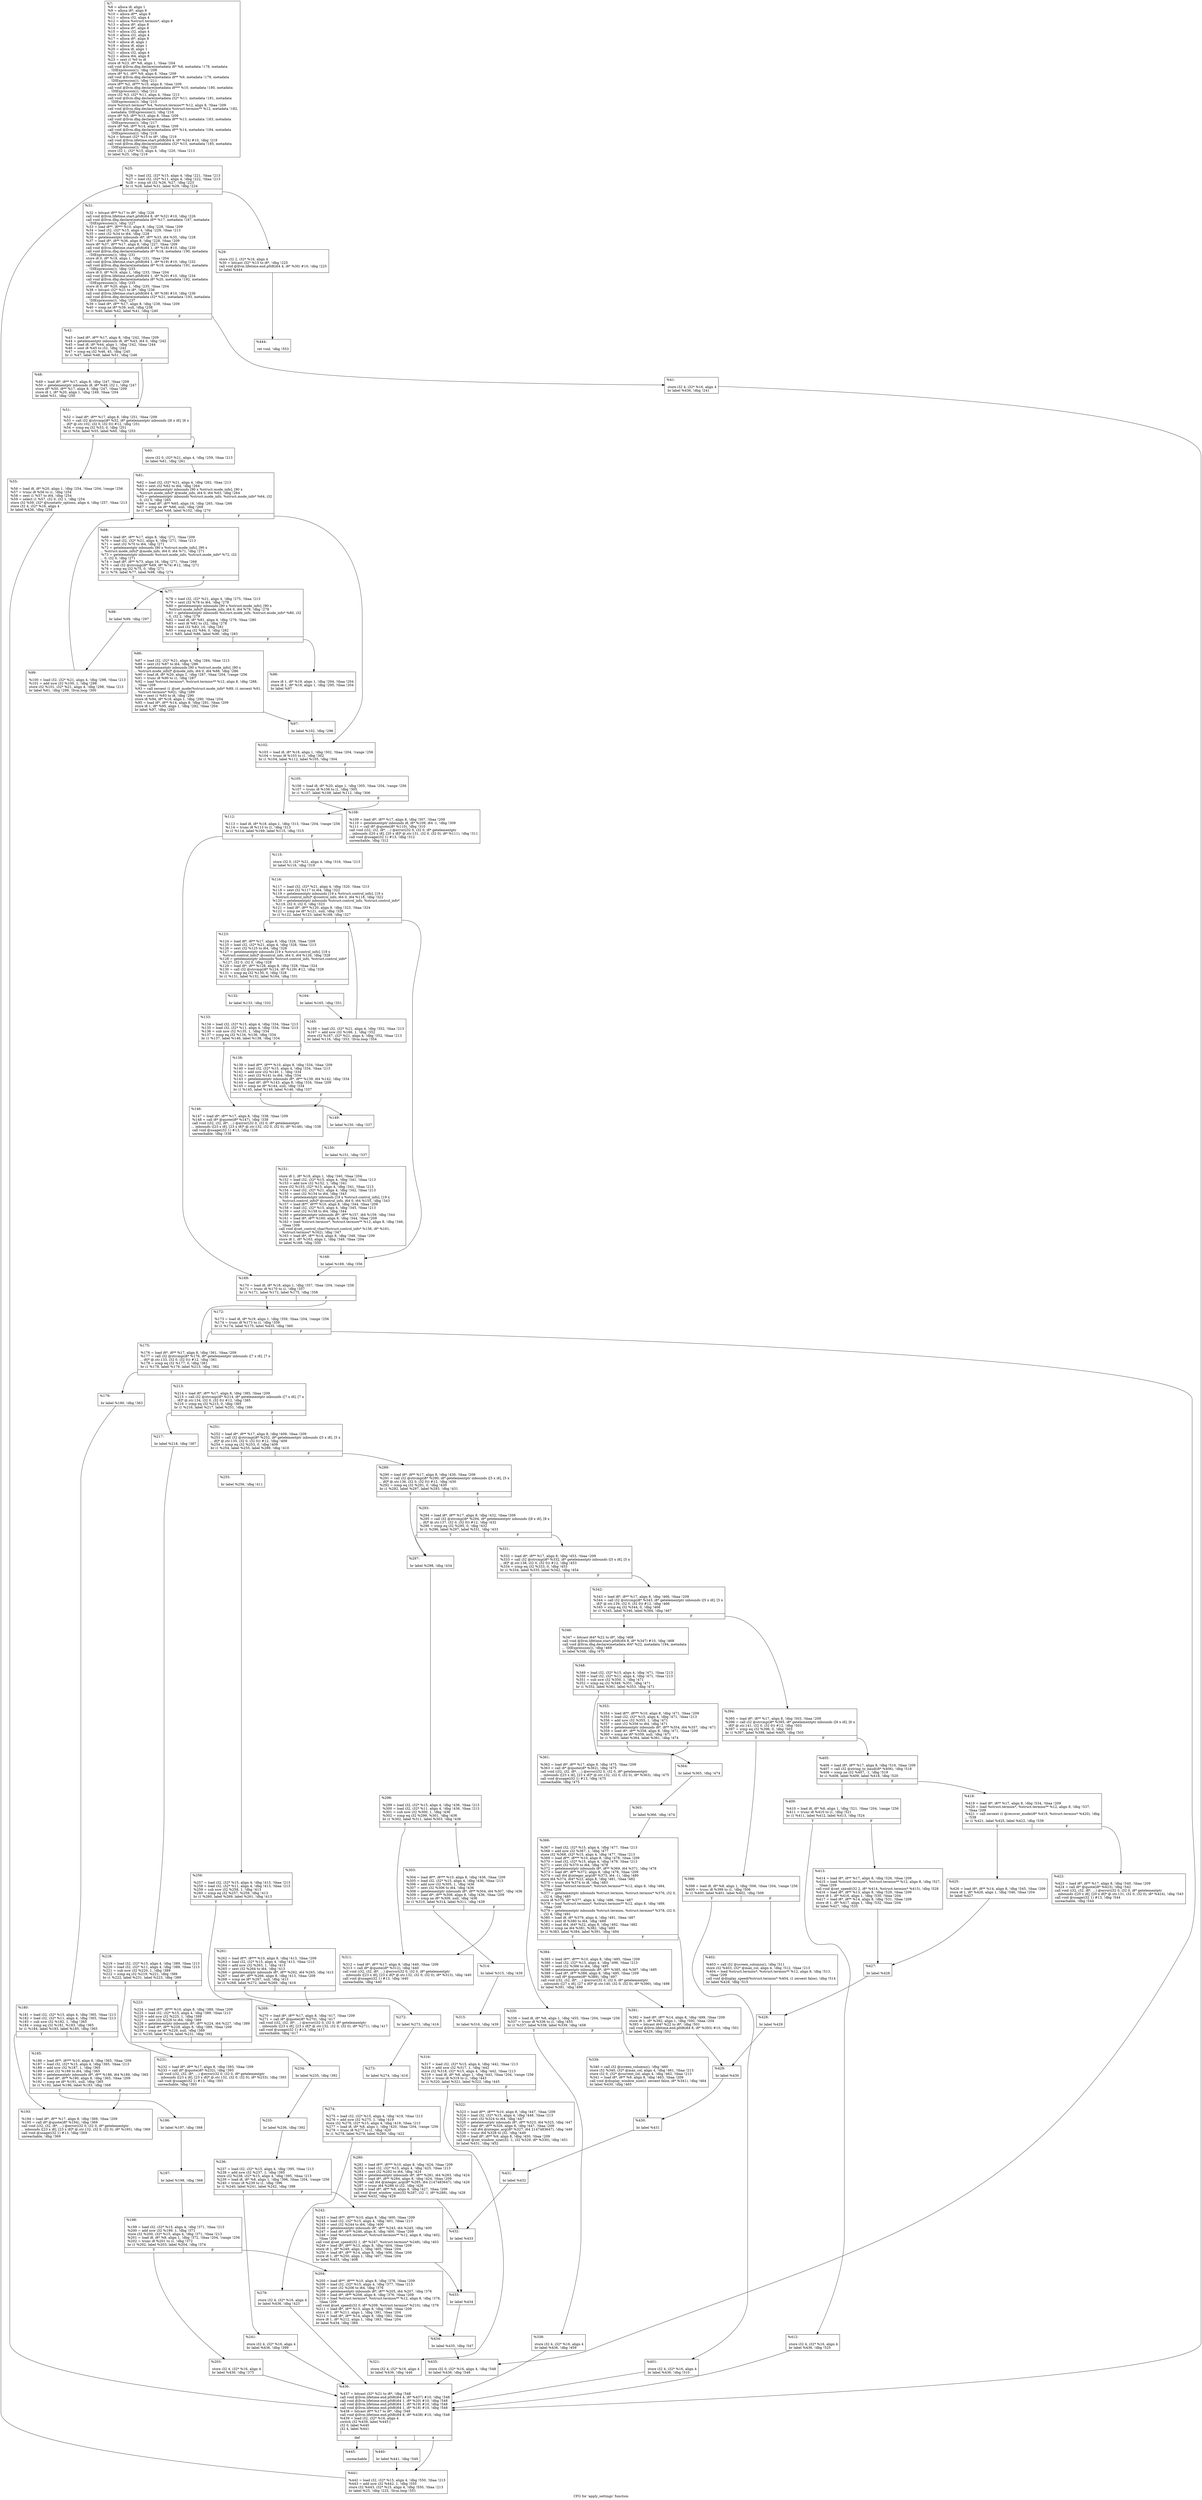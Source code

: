 digraph "CFG for 'apply_settings' function" {
	label="CFG for 'apply_settings' function";

	Node0x1bfd3b0 [shape=record,label="{%7:\l  %8 = alloca i8, align 1\l  %9 = alloca i8*, align 8\l  %10 = alloca i8**, align 8\l  %11 = alloca i32, align 4\l  %12 = alloca %struct.termios*, align 8\l  %13 = alloca i8*, align 8\l  %14 = alloca i8*, align 8\l  %15 = alloca i32, align 4\l  %16 = alloca i32, align 4\l  %17 = alloca i8*, align 8\l  %18 = alloca i8, align 1\l  %19 = alloca i8, align 1\l  %20 = alloca i8, align 1\l  %21 = alloca i32, align 4\l  %22 = alloca i64, align 8\l  %23 = zext i1 %0 to i8\l  store i8 %23, i8* %8, align 1, !tbaa !204\l  call void @llvm.dbg.declare(metadata i8* %8, metadata !178, metadata\l... !DIExpression()), !dbg !208\l  store i8* %1, i8** %9, align 8, !tbaa !209\l  call void @llvm.dbg.declare(metadata i8** %9, metadata !179, metadata\l... !DIExpression()), !dbg !211\l  store i8** %2, i8*** %10, align 8, !tbaa !209\l  call void @llvm.dbg.declare(metadata i8*** %10, metadata !180, metadata\l... !DIExpression()), !dbg !212\l  store i32 %3, i32* %11, align 4, !tbaa !213\l  call void @llvm.dbg.declare(metadata i32* %11, metadata !181, metadata\l... !DIExpression()), !dbg !215\l  store %struct.termios* %4, %struct.termios** %12, align 8, !tbaa !209\l  call void @llvm.dbg.declare(metadata %struct.termios** %12, metadata !182,\l... metadata !DIExpression()), !dbg !216\l  store i8* %5, i8** %13, align 8, !tbaa !209\l  call void @llvm.dbg.declare(metadata i8** %13, metadata !183, metadata\l... !DIExpression()), !dbg !217\l  store i8* %6, i8** %14, align 8, !tbaa !209\l  call void @llvm.dbg.declare(metadata i8** %14, metadata !184, metadata\l... !DIExpression()), !dbg !218\l  %24 = bitcast i32* %15 to i8*, !dbg !219\l  call void @llvm.lifetime.start.p0i8(i64 4, i8* %24) #10, !dbg !219\l  call void @llvm.dbg.declare(metadata i32* %15, metadata !185, metadata\l... !DIExpression()), !dbg !220\l  store i32 1, i32* %15, align 4, !dbg !220, !tbaa !213\l  br label %25, !dbg !219\l}"];
	Node0x1bfd3b0 -> Node0x1bec7e0;
	Node0x1bec7e0 [shape=record,label="{%25:\l\l  %26 = load i32, i32* %15, align 4, !dbg !221, !tbaa !213\l  %27 = load i32, i32* %11, align 4, !dbg !222, !tbaa !213\l  %28 = icmp slt i32 %26, %27, !dbg !223\l  br i1 %28, label %31, label %29, !dbg !224\l|{<s0>T|<s1>F}}"];
	Node0x1bec7e0:s0 -> Node0x1bec880;
	Node0x1bec7e0:s1 -> Node0x1bec830;
	Node0x1bec830 [shape=record,label="{%29:\l\l  store i32 2, i32* %16, align 4\l  %30 = bitcast i32* %15 to i8*, !dbg !225\l  call void @llvm.lifetime.end.p0i8(i64 4, i8* %30) #10, !dbg !225\l  br label %444\l}"];
	Node0x1bec830 -> Node0x1beeb80;
	Node0x1bec880 [shape=record,label="{%31:\l\l  %32 = bitcast i8** %17 to i8*, !dbg !226\l  call void @llvm.lifetime.start.p0i8(i64 8, i8* %32) #10, !dbg !226\l  call void @llvm.dbg.declare(metadata i8** %17, metadata !187, metadata\l... !DIExpression()), !dbg !227\l  %33 = load i8**, i8*** %10, align 8, !dbg !228, !tbaa !209\l  %34 = load i32, i32* %15, align 4, !dbg !229, !tbaa !213\l  %35 = sext i32 %34 to i64, !dbg !228\l  %36 = getelementptr inbounds i8*, i8** %33, i64 %35, !dbg !228\l  %37 = load i8*, i8** %36, align 8, !dbg !228, !tbaa !209\l  store i8* %37, i8** %17, align 8, !dbg !227, !tbaa !209\l  call void @llvm.lifetime.start.p0i8(i64 1, i8* %18) #10, !dbg !230\l  call void @llvm.dbg.declare(metadata i8* %18, metadata !190, metadata\l... !DIExpression()), !dbg !231\l  store i8 0, i8* %18, align 1, !dbg !231, !tbaa !204\l  call void @llvm.lifetime.start.p0i8(i64 1, i8* %19) #10, !dbg !232\l  call void @llvm.dbg.declare(metadata i8* %19, metadata !191, metadata\l... !DIExpression()), !dbg !233\l  store i8 0, i8* %19, align 1, !dbg !233, !tbaa !204\l  call void @llvm.lifetime.start.p0i8(i64 1, i8* %20) #10, !dbg !234\l  call void @llvm.dbg.declare(metadata i8* %20, metadata !192, metadata\l... !DIExpression()), !dbg !235\l  store i8 0, i8* %20, align 1, !dbg !235, !tbaa !204\l  %38 = bitcast i32* %21 to i8*, !dbg !236\l  call void @llvm.lifetime.start.p0i8(i64 4, i8* %38) #10, !dbg !236\l  call void @llvm.dbg.declare(metadata i32* %21, metadata !193, metadata\l... !DIExpression()), !dbg !237\l  %39 = load i8*, i8** %17, align 8, !dbg !238, !tbaa !209\l  %40 = icmp ne i8* %39, null, !dbg !238\l  br i1 %40, label %42, label %41, !dbg !240\l|{<s0>T|<s1>F}}"];
	Node0x1bec880:s0 -> Node0x1bec920;
	Node0x1bec880:s1 -> Node0x1bec8d0;
	Node0x1bec8d0 [shape=record,label="{%41:\l\l  store i32 4, i32* %16, align 4\l  br label %436, !dbg !241\l}"];
	Node0x1bec8d0 -> Node0x1beea90;
	Node0x1bec920 [shape=record,label="{%42:\l\l  %43 = load i8*, i8** %17, align 8, !dbg !242, !tbaa !209\l  %44 = getelementptr inbounds i8, i8* %43, i64 0, !dbg !242\l  %45 = load i8, i8* %44, align 1, !dbg !242, !tbaa !244\l  %46 = sext i8 %45 to i32, !dbg !242\l  %47 = icmp eq i32 %46, 45, !dbg !245\l  br i1 %47, label %48, label %51, !dbg !246\l|{<s0>T|<s1>F}}"];
	Node0x1bec920:s0 -> Node0x1bec970;
	Node0x1bec920:s1 -> Node0x1bec9c0;
	Node0x1bec970 [shape=record,label="{%48:\l\l  %49 = load i8*, i8** %17, align 8, !dbg !247, !tbaa !209\l  %50 = getelementptr inbounds i8, i8* %49, i32 1, !dbg !247\l  store i8* %50, i8** %17, align 8, !dbg !247, !tbaa !209\l  store i8 1, i8* %20, align 1, !dbg !249, !tbaa !204\l  br label %51, !dbg !250\l}"];
	Node0x1bec970 -> Node0x1bec9c0;
	Node0x1bec9c0 [shape=record,label="{%51:\l\l  %52 = load i8*, i8** %17, align 8, !dbg !251, !tbaa !209\l  %53 = call i32 @strcmp(i8* %52, i8* getelementptr inbounds ([6 x i8], [6 x\l... i8]* @.str.102, i32 0, i32 0)) #12, !dbg !251\l  %54 = icmp eq i32 %53, 0, !dbg !251\l  br i1 %54, label %55, label %60, !dbg !253\l|{<s0>T|<s1>F}}"];
	Node0x1bec9c0:s0 -> Node0x1beca10;
	Node0x1bec9c0:s1 -> Node0x1beca60;
	Node0x1beca10 [shape=record,label="{%55:\l\l  %56 = load i8, i8* %20, align 1, !dbg !254, !tbaa !204, !range !256\l  %57 = trunc i8 %56 to i1, !dbg !254\l  %58 = zext i1 %57 to i64, !dbg !254\l  %59 = select i1 %57, i32 0, i32 1, !dbg !254\l  store i32 %59, i32* @tcsetattr_options, align 4, !dbg !257, !tbaa !213\l  store i32 4, i32* %16, align 4\l  br label %436, !dbg !258\l}"];
	Node0x1beca10 -> Node0x1beea90;
	Node0x1beca60 [shape=record,label="{%60:\l\l  store i32 0, i32* %21, align 4, !dbg !259, !tbaa !213\l  br label %61, !dbg !261\l}"];
	Node0x1beca60 -> Node0x1becab0;
	Node0x1becab0 [shape=record,label="{%61:\l\l  %62 = load i32, i32* %21, align 4, !dbg !262, !tbaa !213\l  %63 = sext i32 %62 to i64, !dbg !264\l  %64 = getelementptr inbounds [90 x %struct.mode_info], [90 x\l... %struct.mode_info]* @mode_info, i64 0, i64 %63, !dbg !264\l  %65 = getelementptr inbounds %struct.mode_info, %struct.mode_info* %64, i32\l... 0, i32 0, !dbg !265\l  %66 = load i8*, i8** %65, align 16, !dbg !265, !tbaa !266\l  %67 = icmp ne i8* %66, null, !dbg !269\l  br i1 %67, label %68, label %102, !dbg !270\l|{<s0>T|<s1>F}}"];
	Node0x1becab0:s0 -> Node0x1becb00;
	Node0x1becab0:s1 -> Node0x1becd30;
	Node0x1becb00 [shape=record,label="{%68:\l\l  %69 = load i8*, i8** %17, align 8, !dbg !271, !tbaa !209\l  %70 = load i32, i32* %21, align 4, !dbg !271, !tbaa !213\l  %71 = sext i32 %70 to i64, !dbg !271\l  %72 = getelementptr inbounds [90 x %struct.mode_info], [90 x\l... %struct.mode_info]* @mode_info, i64 0, i64 %71, !dbg !271\l  %73 = getelementptr inbounds %struct.mode_info, %struct.mode_info* %72, i32\l... 0, i32 0, !dbg !271\l  %74 = load i8*, i8** %73, align 16, !dbg !271, !tbaa !266\l  %75 = call i32 @strcmp(i8* %69, i8* %74) #12, !dbg !271\l  %76 = icmp eq i32 %75, 0, !dbg !271\l  br i1 %76, label %77, label %98, !dbg !274\l|{<s0>T|<s1>F}}"];
	Node0x1becb00:s0 -> Node0x1becb50;
	Node0x1becb00:s1 -> Node0x1becc90;
	Node0x1becb50 [shape=record,label="{%77:\l\l  %78 = load i32, i32* %21, align 4, !dbg !275, !tbaa !213\l  %79 = sext i32 %78 to i64, !dbg !278\l  %80 = getelementptr inbounds [90 x %struct.mode_info], [90 x\l... %struct.mode_info]* @mode_info, i64 0, i64 %79, !dbg !278\l  %81 = getelementptr inbounds %struct.mode_info, %struct.mode_info* %80, i32\l... 0, i32 2, !dbg !279\l  %82 = load i8, i8* %81, align 4, !dbg !279, !tbaa !280\l  %83 = sext i8 %82 to i32, !dbg !278\l  %84 = and i32 %83, 16, !dbg !281\l  %85 = icmp eq i32 %84, 0, !dbg !282\l  br i1 %85, label %86, label %96, !dbg !283\l|{<s0>T|<s1>F}}"];
	Node0x1becb50:s0 -> Node0x1becba0;
	Node0x1becb50:s1 -> Node0x1becbf0;
	Node0x1becba0 [shape=record,label="{%86:\l\l  %87 = load i32, i32* %21, align 4, !dbg !284, !tbaa !213\l  %88 = sext i32 %87 to i64, !dbg !286\l  %89 = getelementptr inbounds [90 x %struct.mode_info], [90 x\l... %struct.mode_info]* @mode_info, i64 0, i64 %88, !dbg !286\l  %90 = load i8, i8* %20, align 1, !dbg !287, !tbaa !204, !range !256\l  %91 = trunc i8 %90 to i1, !dbg !287\l  %92 = load %struct.termios*, %struct.termios** %12, align 8, !dbg !288,\l... !tbaa !209\l  %93 = call zeroext i1 @set_mode(%struct.mode_info* %89, i1 zeroext %91,\l... %struct.termios* %92), !dbg !289\l  %94 = zext i1 %93 to i8, !dbg !290\l  store i8 %94, i8* %18, align 1, !dbg !290, !tbaa !204\l  %95 = load i8*, i8** %14, align 8, !dbg !291, !tbaa !209\l  store i8 1, i8* %95, align 1, !dbg !292, !tbaa !204\l  br label %97, !dbg !293\l}"];
	Node0x1becba0 -> Node0x1becc40;
	Node0x1becbf0 [shape=record,label="{%96:\l\l  store i8 1, i8* %19, align 1, !dbg !294, !tbaa !204\l  store i8 1, i8* %18, align 1, !dbg !295, !tbaa !204\l  br label %97\l}"];
	Node0x1becbf0 -> Node0x1becc40;
	Node0x1becc40 [shape=record,label="{%97:\l\l  br label %102, !dbg !296\l}"];
	Node0x1becc40 -> Node0x1becd30;
	Node0x1becc90 [shape=record,label="{%98:\l\l  br label %99, !dbg !297\l}"];
	Node0x1becc90 -> Node0x1becce0;
	Node0x1becce0 [shape=record,label="{%99:\l\l  %100 = load i32, i32* %21, align 4, !dbg !298, !tbaa !213\l  %101 = add nsw i32 %100, 1, !dbg !298\l  store i32 %101, i32* %21, align 4, !dbg !298, !tbaa !213\l  br label %61, !dbg !299, !llvm.loop !300\l}"];
	Node0x1becce0 -> Node0x1becab0;
	Node0x1becd30 [shape=record,label="{%102:\l\l  %103 = load i8, i8* %18, align 1, !dbg !302, !tbaa !204, !range !256\l  %104 = trunc i8 %103 to i1, !dbg !302\l  br i1 %104, label %112, label %105, !dbg !304\l|{<s0>T|<s1>F}}"];
	Node0x1becd30:s0 -> Node0x1bece20;
	Node0x1becd30:s1 -> Node0x1becd80;
	Node0x1becd80 [shape=record,label="{%105:\l\l  %106 = load i8, i8* %20, align 1, !dbg !305, !tbaa !204, !range !256\l  %107 = trunc i8 %106 to i1, !dbg !305\l  br i1 %107, label %108, label %112, !dbg !306\l|{<s0>T|<s1>F}}"];
	Node0x1becd80:s0 -> Node0x1becdd0;
	Node0x1becd80:s1 -> Node0x1bece20;
	Node0x1becdd0 [shape=record,label="{%108:\l\l  %109 = load i8*, i8** %17, align 8, !dbg !307, !tbaa !209\l  %110 = getelementptr inbounds i8, i8* %109, i64 -1, !dbg !309\l  %111 = call i8* @quote(i8* %110), !dbg !310\l  call void (i32, i32, i8*, ...) @error(i32 0, i32 0, i8* getelementptr\l... inbounds ([20 x i8], [20 x i8]* @.str.131, i32 0, i32 0), i8* %111), !dbg !311\l  call void @usage(i32 1) #13, !dbg !312\l  unreachable, !dbg !312\l}"];
	Node0x1bece20 [shape=record,label="{%112:\l\l  %113 = load i8, i8* %18, align 1, !dbg !313, !tbaa !204, !range !256\l  %114 = trunc i8 %113 to i1, !dbg !313\l  br i1 %114, label %169, label %115, !dbg !315\l|{<s0>T|<s1>F}}"];
	Node0x1bece20:s0 -> Node0x1bed280;
	Node0x1bece20:s1 -> Node0x1bece70;
	Node0x1bece70 [shape=record,label="{%115:\l\l  store i32 0, i32* %21, align 4, !dbg !316, !tbaa !213\l  br label %116, !dbg !319\l}"];
	Node0x1bece70 -> Node0x1becec0;
	Node0x1becec0 [shape=record,label="{%116:\l\l  %117 = load i32, i32* %21, align 4, !dbg !320, !tbaa !213\l  %118 = sext i32 %117 to i64, !dbg !322\l  %119 = getelementptr inbounds [19 x %struct.control_info], [19 x\l... %struct.control_info]* @control_info, i64 0, i64 %118, !dbg !322\l  %120 = getelementptr inbounds %struct.control_info, %struct.control_info*\l... %119, i32 0, i32 0, !dbg !323\l  %121 = load i8*, i8** %120, align 8, !dbg !323, !tbaa !324\l  %122 = icmp ne i8* %121, null, !dbg !326\l  br i1 %122, label %123, label %168, !dbg !327\l|{<s0>T|<s1>F}}"];
	Node0x1becec0:s0 -> Node0x1becf10;
	Node0x1becec0:s1 -> Node0x1bed230;
	Node0x1becf10 [shape=record,label="{%123:\l\l  %124 = load i8*, i8** %17, align 8, !dbg !328, !tbaa !209\l  %125 = load i32, i32* %21, align 4, !dbg !328, !tbaa !213\l  %126 = sext i32 %125 to i64, !dbg !328\l  %127 = getelementptr inbounds [19 x %struct.control_info], [19 x\l... %struct.control_info]* @control_info, i64 0, i64 %126, !dbg !328\l  %128 = getelementptr inbounds %struct.control_info, %struct.control_info*\l... %127, i32 0, i32 0, !dbg !328\l  %129 = load i8*, i8** %128, align 8, !dbg !328, !tbaa !324\l  %130 = call i32 @strcmp(i8* %124, i8* %129) #12, !dbg !328\l  %131 = icmp eq i32 %130, 0, !dbg !328\l  br i1 %131, label %132, label %164, !dbg !331\l|{<s0>T|<s1>F}}"];
	Node0x1becf10:s0 -> Node0x1becf60;
	Node0x1becf10:s1 -> Node0x1bed190;
	Node0x1becf60 [shape=record,label="{%132:\l\l  br label %133, !dbg !332\l}"];
	Node0x1becf60 -> Node0x1becfb0;
	Node0x1becfb0 [shape=record,label="{%133:\l\l  %134 = load i32, i32* %15, align 4, !dbg !334, !tbaa !213\l  %135 = load i32, i32* %11, align 4, !dbg !334, !tbaa !213\l  %136 = sub nsw i32 %135, 1, !dbg !334\l  %137 = icmp eq i32 %134, %136, !dbg !334\l  br i1 %137, label %146, label %138, !dbg !334\l|{<s0>T|<s1>F}}"];
	Node0x1becfb0:s0 -> Node0x1bed050;
	Node0x1becfb0:s1 -> Node0x1bed000;
	Node0x1bed000 [shape=record,label="{%138:\l\l  %139 = load i8**, i8*** %10, align 8, !dbg !334, !tbaa !209\l  %140 = load i32, i32* %15, align 4, !dbg !334, !tbaa !213\l  %141 = add nsw i32 %140, 1, !dbg !334\l  %142 = sext i32 %141 to i64, !dbg !334\l  %143 = getelementptr inbounds i8*, i8** %139, i64 %142, !dbg !334\l  %144 = load i8*, i8** %143, align 8, !dbg !334, !tbaa !209\l  %145 = icmp ne i8* %144, null, !dbg !334\l  br i1 %145, label %149, label %146, !dbg !337\l|{<s0>T|<s1>F}}"];
	Node0x1bed000:s0 -> Node0x1bed0a0;
	Node0x1bed000:s1 -> Node0x1bed050;
	Node0x1bed050 [shape=record,label="{%146:\l\l  %147 = load i8*, i8** %17, align 8, !dbg !338, !tbaa !209\l  %148 = call i8* @quote(i8* %147), !dbg !338\l  call void (i32, i32, i8*, ...) @error(i32 0, i32 0, i8* getelementptr\l... inbounds ([23 x i8], [23 x i8]* @.str.132, i32 0, i32 0), i8* %148), !dbg !338\l  call void @usage(i32 1) #13, !dbg !338\l  unreachable, !dbg !338\l}"];
	Node0x1bed0a0 [shape=record,label="{%149:\l\l  br label %150, !dbg !337\l}"];
	Node0x1bed0a0 -> Node0x1bed0f0;
	Node0x1bed0f0 [shape=record,label="{%150:\l\l  br label %151, !dbg !337\l}"];
	Node0x1bed0f0 -> Node0x1bed140;
	Node0x1bed140 [shape=record,label="{%151:\l\l  store i8 1, i8* %18, align 1, !dbg !340, !tbaa !204\l  %152 = load i32, i32* %15, align 4, !dbg !341, !tbaa !213\l  %153 = add nsw i32 %152, 1, !dbg !341\l  store i32 %153, i32* %15, align 4, !dbg !341, !tbaa !213\l  %154 = load i32, i32* %21, align 4, !dbg !342, !tbaa !213\l  %155 = sext i32 %154 to i64, !dbg !343\l  %156 = getelementptr inbounds [19 x %struct.control_info], [19 x\l... %struct.control_info]* @control_info, i64 0, i64 %155, !dbg !343\l  %157 = load i8**, i8*** %10, align 8, !dbg !344, !tbaa !209\l  %158 = load i32, i32* %15, align 4, !dbg !345, !tbaa !213\l  %159 = sext i32 %158 to i64, !dbg !344\l  %160 = getelementptr inbounds i8*, i8** %157, i64 %159, !dbg !344\l  %161 = load i8*, i8** %160, align 8, !dbg !344, !tbaa !209\l  %162 = load %struct.termios*, %struct.termios** %12, align 8, !dbg !346,\l... !tbaa !209\l  call void @set_control_char(%struct.control_info* %156, i8* %161,\l... %struct.termios* %162), !dbg !347\l  %163 = load i8*, i8** %14, align 8, !dbg !348, !tbaa !209\l  store i8 1, i8* %163, align 1, !dbg !349, !tbaa !204\l  br label %168, !dbg !350\l}"];
	Node0x1bed140 -> Node0x1bed230;
	Node0x1bed190 [shape=record,label="{%164:\l\l  br label %165, !dbg !351\l}"];
	Node0x1bed190 -> Node0x1bed1e0;
	Node0x1bed1e0 [shape=record,label="{%165:\l\l  %166 = load i32, i32* %21, align 4, !dbg !352, !tbaa !213\l  %167 = add nsw i32 %166, 1, !dbg !352\l  store i32 %167, i32* %21, align 4, !dbg !352, !tbaa !213\l  br label %116, !dbg !353, !llvm.loop !354\l}"];
	Node0x1bed1e0 -> Node0x1becec0;
	Node0x1bed230 [shape=record,label="{%168:\l\l  br label %169, !dbg !356\l}"];
	Node0x1bed230 -> Node0x1bed280;
	Node0x1bed280 [shape=record,label="{%169:\l\l  %170 = load i8, i8* %18, align 1, !dbg !357, !tbaa !204, !range !256\l  %171 = trunc i8 %170 to i1, !dbg !357\l  br i1 %171, label %172, label %175, !dbg !358\l|{<s0>T|<s1>F}}"];
	Node0x1bed280:s0 -> Node0x1bed2d0;
	Node0x1bed280:s1 -> Node0x1bed320;
	Node0x1bed2d0 [shape=record,label="{%172:\l\l  %173 = load i8, i8* %19, align 1, !dbg !359, !tbaa !204, !range !256\l  %174 = trunc i8 %173 to i1, !dbg !359\l  br i1 %174, label %175, label %435, !dbg !360\l|{<s0>T|<s1>F}}"];
	Node0x1bed2d0:s0 -> Node0x1bed320;
	Node0x1bed2d0:s1 -> Node0x1beea40;
	Node0x1bed320 [shape=record,label="{%175:\l\l  %176 = load i8*, i8** %17, align 8, !dbg !361, !tbaa !209\l  %177 = call i32 @strcmp(i8* %176, i8* getelementptr inbounds ([7 x i8], [7 x\l... i8]* @.str.133, i32 0, i32 0)) #12, !dbg !361\l  %178 = icmp eq i32 %177, 0, !dbg !361\l  br i1 %178, label %179, label %213, !dbg !362\l|{<s0>T|<s1>F}}"];
	Node0x1bed320:s0 -> Node0x1bed370;
	Node0x1bed320:s1 -> Node0x1bed640;
	Node0x1bed370 [shape=record,label="{%179:\l\l  br label %180, !dbg !363\l}"];
	Node0x1bed370 -> Node0x1bed3c0;
	Node0x1bed3c0 [shape=record,label="{%180:\l\l  %181 = load i32, i32* %15, align 4, !dbg !365, !tbaa !213\l  %182 = load i32, i32* %11, align 4, !dbg !365, !tbaa !213\l  %183 = sub nsw i32 %182, 1, !dbg !365\l  %184 = icmp eq i32 %181, %183, !dbg !365\l  br i1 %184, label %193, label %185, !dbg !365\l|{<s0>T|<s1>F}}"];
	Node0x1bed3c0:s0 -> Node0x1bed460;
	Node0x1bed3c0:s1 -> Node0x1bed410;
	Node0x1bed410 [shape=record,label="{%185:\l\l  %186 = load i8**, i8*** %10, align 8, !dbg !365, !tbaa !209\l  %187 = load i32, i32* %15, align 4, !dbg !365, !tbaa !213\l  %188 = add nsw i32 %187, 1, !dbg !365\l  %189 = sext i32 %188 to i64, !dbg !365\l  %190 = getelementptr inbounds i8*, i8** %186, i64 %189, !dbg !365\l  %191 = load i8*, i8** %190, align 8, !dbg !365, !tbaa !209\l  %192 = icmp ne i8* %191, null, !dbg !365\l  br i1 %192, label %196, label %193, !dbg !368\l|{<s0>T|<s1>F}}"];
	Node0x1bed410:s0 -> Node0x1bed4b0;
	Node0x1bed410:s1 -> Node0x1bed460;
	Node0x1bed460 [shape=record,label="{%193:\l\l  %194 = load i8*, i8** %17, align 8, !dbg !369, !tbaa !209\l  %195 = call i8* @quote(i8* %194), !dbg !369\l  call void (i32, i32, i8*, ...) @error(i32 0, i32 0, i8* getelementptr\l... inbounds ([23 x i8], [23 x i8]* @.str.132, i32 0, i32 0), i8* %195), !dbg !369\l  call void @usage(i32 1) #13, !dbg !369\l  unreachable, !dbg !369\l}"];
	Node0x1bed4b0 [shape=record,label="{%196:\l\l  br label %197, !dbg !368\l}"];
	Node0x1bed4b0 -> Node0x1bed500;
	Node0x1bed500 [shape=record,label="{%197:\l\l  br label %198, !dbg !368\l}"];
	Node0x1bed500 -> Node0x1bed550;
	Node0x1bed550 [shape=record,label="{%198:\l\l  %199 = load i32, i32* %15, align 4, !dbg !371, !tbaa !213\l  %200 = add nsw i32 %199, 1, !dbg !371\l  store i32 %200, i32* %15, align 4, !dbg !371, !tbaa !213\l  %201 = load i8, i8* %8, align 1, !dbg !372, !tbaa !204, !range !256\l  %202 = trunc i8 %201 to i1, !dbg !372\l  br i1 %202, label %203, label %204, !dbg !374\l|{<s0>T|<s1>F}}"];
	Node0x1bed550:s0 -> Node0x1bed5a0;
	Node0x1bed550:s1 -> Node0x1bed5f0;
	Node0x1bed5a0 [shape=record,label="{%203:\l\l  store i32 4, i32* %16, align 4\l  br label %436, !dbg !375\l}"];
	Node0x1bed5a0 -> Node0x1beea90;
	Node0x1bed5f0 [shape=record,label="{%204:\l\l  %205 = load i8**, i8*** %10, align 8, !dbg !376, !tbaa !209\l  %206 = load i32, i32* %15, align 4, !dbg !377, !tbaa !213\l  %207 = sext i32 %206 to i64, !dbg !376\l  %208 = getelementptr inbounds i8*, i8** %205, i64 %207, !dbg !376\l  %209 = load i8*, i8** %208, align 8, !dbg !376, !tbaa !209\l  %210 = load %struct.termios*, %struct.termios** %12, align 8, !dbg !378,\l... !tbaa !209\l  call void @set_speed(i32 0, i8* %209, %struct.termios* %210), !dbg !379\l  %211 = load i8*, i8** %13, align 8, !dbg !380, !tbaa !209\l  store i8 1, i8* %211, align 1, !dbg !381, !tbaa !204\l  %212 = load i8*, i8** %14, align 8, !dbg !382, !tbaa !209\l  store i8 1, i8* %212, align 1, !dbg !383, !tbaa !204\l  br label %434, !dbg !384\l}"];
	Node0x1bed5f0 -> Node0x1bee9f0;
	Node0x1bed640 [shape=record,label="{%213:\l\l  %214 = load i8*, i8** %17, align 8, !dbg !385, !tbaa !209\l  %215 = call i32 @strcmp(i8* %214, i8* getelementptr inbounds ([7 x i8], [7 x\l... i8]* @.str.134, i32 0, i32 0)) #12, !dbg !385\l  %216 = icmp eq i32 %215, 0, !dbg !385\l  br i1 %216, label %217, label %251, !dbg !386\l|{<s0>T|<s1>F}}"];
	Node0x1bed640:s0 -> Node0x1bed690;
	Node0x1bed640:s1 -> Node0x1bed960;
	Node0x1bed690 [shape=record,label="{%217:\l\l  br label %218, !dbg !387\l}"];
	Node0x1bed690 -> Node0x1bed6e0;
	Node0x1bed6e0 [shape=record,label="{%218:\l\l  %219 = load i32, i32* %15, align 4, !dbg !389, !tbaa !213\l  %220 = load i32, i32* %11, align 4, !dbg !389, !tbaa !213\l  %221 = sub nsw i32 %220, 1, !dbg !389\l  %222 = icmp eq i32 %219, %221, !dbg !389\l  br i1 %222, label %231, label %223, !dbg !389\l|{<s0>T|<s1>F}}"];
	Node0x1bed6e0:s0 -> Node0x1bed780;
	Node0x1bed6e0:s1 -> Node0x1bed730;
	Node0x1bed730 [shape=record,label="{%223:\l\l  %224 = load i8**, i8*** %10, align 8, !dbg !389, !tbaa !209\l  %225 = load i32, i32* %15, align 4, !dbg !389, !tbaa !213\l  %226 = add nsw i32 %225, 1, !dbg !389\l  %227 = sext i32 %226 to i64, !dbg !389\l  %228 = getelementptr inbounds i8*, i8** %224, i64 %227, !dbg !389\l  %229 = load i8*, i8** %228, align 8, !dbg !389, !tbaa !209\l  %230 = icmp ne i8* %229, null, !dbg !389\l  br i1 %230, label %234, label %231, !dbg !392\l|{<s0>T|<s1>F}}"];
	Node0x1bed730:s0 -> Node0x1bed7d0;
	Node0x1bed730:s1 -> Node0x1bed780;
	Node0x1bed780 [shape=record,label="{%231:\l\l  %232 = load i8*, i8** %17, align 8, !dbg !393, !tbaa !209\l  %233 = call i8* @quote(i8* %232), !dbg !393\l  call void (i32, i32, i8*, ...) @error(i32 0, i32 0, i8* getelementptr\l... inbounds ([23 x i8], [23 x i8]* @.str.132, i32 0, i32 0), i8* %233), !dbg !393\l  call void @usage(i32 1) #13, !dbg !393\l  unreachable, !dbg !393\l}"];
	Node0x1bed7d0 [shape=record,label="{%234:\l\l  br label %235, !dbg !392\l}"];
	Node0x1bed7d0 -> Node0x1bed820;
	Node0x1bed820 [shape=record,label="{%235:\l\l  br label %236, !dbg !392\l}"];
	Node0x1bed820 -> Node0x1bed870;
	Node0x1bed870 [shape=record,label="{%236:\l\l  %237 = load i32, i32* %15, align 4, !dbg !395, !tbaa !213\l  %238 = add nsw i32 %237, 1, !dbg !395\l  store i32 %238, i32* %15, align 4, !dbg !395, !tbaa !213\l  %239 = load i8, i8* %8, align 1, !dbg !396, !tbaa !204, !range !256\l  %240 = trunc i8 %239 to i1, !dbg !396\l  br i1 %240, label %241, label %242, !dbg !398\l|{<s0>T|<s1>F}}"];
	Node0x1bed870:s0 -> Node0x1bed8c0;
	Node0x1bed870:s1 -> Node0x1bed910;
	Node0x1bed8c0 [shape=record,label="{%241:\l\l  store i32 4, i32* %16, align 4\l  br label %436, !dbg !399\l}"];
	Node0x1bed8c0 -> Node0x1beea90;
	Node0x1bed910 [shape=record,label="{%242:\l\l  %243 = load i8**, i8*** %10, align 8, !dbg !400, !tbaa !209\l  %244 = load i32, i32* %15, align 4, !dbg !401, !tbaa !213\l  %245 = sext i32 %244 to i64, !dbg !400\l  %246 = getelementptr inbounds i8*, i8** %243, i64 %245, !dbg !400\l  %247 = load i8*, i8** %246, align 8, !dbg !400, !tbaa !209\l  %248 = load %struct.termios*, %struct.termios** %12, align 8, !dbg !402,\l... !tbaa !209\l  call void @set_speed(i32 1, i8* %247, %struct.termios* %248), !dbg !403\l  %249 = load i8*, i8** %13, align 8, !dbg !404, !tbaa !209\l  store i8 1, i8* %249, align 1, !dbg !405, !tbaa !204\l  %250 = load i8*, i8** %14, align 8, !dbg !406, !tbaa !209\l  store i8 1, i8* %250, align 1, !dbg !407, !tbaa !204\l  br label %433, !dbg !408\l}"];
	Node0x1bed910 -> Node0x1bee9a0;
	Node0x1bed960 [shape=record,label="{%251:\l\l  %252 = load i8*, i8** %17, align 8, !dbg !409, !tbaa !209\l  %253 = call i32 @strcmp(i8* %252, i8* getelementptr inbounds ([5 x i8], [5 x\l... i8]* @.str.135, i32 0, i32 0)) #12, !dbg !409\l  %254 = icmp eq i32 %253, 0, !dbg !409\l  br i1 %254, label %255, label %289, !dbg !410\l|{<s0>T|<s1>F}}"];
	Node0x1bed960:s0 -> Node0x1bed9b0;
	Node0x1bed960:s1 -> Node0x1bedc80;
	Node0x1bed9b0 [shape=record,label="{%255:\l\l  br label %256, !dbg !411\l}"];
	Node0x1bed9b0 -> Node0x1beda00;
	Node0x1beda00 [shape=record,label="{%256:\l\l  %257 = load i32, i32* %15, align 4, !dbg !413, !tbaa !213\l  %258 = load i32, i32* %11, align 4, !dbg !413, !tbaa !213\l  %259 = sub nsw i32 %258, 1, !dbg !413\l  %260 = icmp eq i32 %257, %259, !dbg !413\l  br i1 %260, label %269, label %261, !dbg !413\l|{<s0>T|<s1>F}}"];
	Node0x1beda00:s0 -> Node0x1bedaa0;
	Node0x1beda00:s1 -> Node0x1beda50;
	Node0x1beda50 [shape=record,label="{%261:\l\l  %262 = load i8**, i8*** %10, align 8, !dbg !413, !tbaa !209\l  %263 = load i32, i32* %15, align 4, !dbg !413, !tbaa !213\l  %264 = add nsw i32 %263, 1, !dbg !413\l  %265 = sext i32 %264 to i64, !dbg !413\l  %266 = getelementptr inbounds i8*, i8** %262, i64 %265, !dbg !413\l  %267 = load i8*, i8** %266, align 8, !dbg !413, !tbaa !209\l  %268 = icmp ne i8* %267, null, !dbg !413\l  br i1 %268, label %272, label %269, !dbg !416\l|{<s0>T|<s1>F}}"];
	Node0x1beda50:s0 -> Node0x1bedaf0;
	Node0x1beda50:s1 -> Node0x1bedaa0;
	Node0x1bedaa0 [shape=record,label="{%269:\l\l  %270 = load i8*, i8** %17, align 8, !dbg !417, !tbaa !209\l  %271 = call i8* @quote(i8* %270), !dbg !417\l  call void (i32, i32, i8*, ...) @error(i32 0, i32 0, i8* getelementptr\l... inbounds ([23 x i8], [23 x i8]* @.str.132, i32 0, i32 0), i8* %271), !dbg !417\l  call void @usage(i32 1) #13, !dbg !417\l  unreachable, !dbg !417\l}"];
	Node0x1bedaf0 [shape=record,label="{%272:\l\l  br label %273, !dbg !416\l}"];
	Node0x1bedaf0 -> Node0x1bedb40;
	Node0x1bedb40 [shape=record,label="{%273:\l\l  br label %274, !dbg !416\l}"];
	Node0x1bedb40 -> Node0x1bedb90;
	Node0x1bedb90 [shape=record,label="{%274:\l\l  %275 = load i32, i32* %15, align 4, !dbg !419, !tbaa !213\l  %276 = add nsw i32 %275, 1, !dbg !419\l  store i32 %276, i32* %15, align 4, !dbg !419, !tbaa !213\l  %277 = load i8, i8* %8, align 1, !dbg !420, !tbaa !204, !range !256\l  %278 = trunc i8 %277 to i1, !dbg !420\l  br i1 %278, label %279, label %280, !dbg !422\l|{<s0>T|<s1>F}}"];
	Node0x1bedb90:s0 -> Node0x1bedbe0;
	Node0x1bedb90:s1 -> Node0x1bedc30;
	Node0x1bedbe0 [shape=record,label="{%279:\l\l  store i32 4, i32* %16, align 4\l  br label %436, !dbg !423\l}"];
	Node0x1bedbe0 -> Node0x1beea90;
	Node0x1bedc30 [shape=record,label="{%280:\l\l  %281 = load i8**, i8*** %10, align 8, !dbg !424, !tbaa !209\l  %282 = load i32, i32* %15, align 4, !dbg !425, !tbaa !213\l  %283 = sext i32 %282 to i64, !dbg !424\l  %284 = getelementptr inbounds i8*, i8** %281, i64 %283, !dbg !424\l  %285 = load i8*, i8** %284, align 8, !dbg !424, !tbaa !209\l  %286 = call i64 @integer_arg(i8* %285, i64 2147483647), !dbg !426\l  %287 = trunc i64 %286 to i32, !dbg !426\l  %288 = load i8*, i8** %9, align 8, !dbg !427, !tbaa !209\l  call void @set_window_size(i32 %287, i32 -1, i8* %288), !dbg !428\l  br label %432, !dbg !429\l}"];
	Node0x1bedc30 -> Node0x1bee950;
	Node0x1bedc80 [shape=record,label="{%289:\l\l  %290 = load i8*, i8** %17, align 8, !dbg !430, !tbaa !209\l  %291 = call i32 @strcmp(i8* %290, i8* getelementptr inbounds ([5 x i8], [5 x\l... i8]* @.str.136, i32 0, i32 0)) #12, !dbg !430\l  %292 = icmp eq i32 %291, 0, !dbg !430\l  br i1 %292, label %297, label %293, !dbg !431\l|{<s0>T|<s1>F}}"];
	Node0x1bedc80:s0 -> Node0x1bedd20;
	Node0x1bedc80:s1 -> Node0x1bedcd0;
	Node0x1bedcd0 [shape=record,label="{%293:\l\l  %294 = load i8*, i8** %17, align 8, !dbg !432, !tbaa !209\l  %295 = call i32 @strcmp(i8* %294, i8* getelementptr inbounds ([8 x i8], [8 x\l... i8]* @.str.137, i32 0, i32 0)) #12, !dbg !432\l  %296 = icmp eq i32 %295, 0, !dbg !432\l  br i1 %296, label %297, label %331, !dbg !433\l|{<s0>T|<s1>F}}"];
	Node0x1bedcd0:s0 -> Node0x1bedd20;
	Node0x1bedcd0:s1 -> Node0x1bedff0;
	Node0x1bedd20 [shape=record,label="{%297:\l\l  br label %298, !dbg !434\l}"];
	Node0x1bedd20 -> Node0x1bedd70;
	Node0x1bedd70 [shape=record,label="{%298:\l\l  %299 = load i32, i32* %15, align 4, !dbg !436, !tbaa !213\l  %300 = load i32, i32* %11, align 4, !dbg !436, !tbaa !213\l  %301 = sub nsw i32 %300, 1, !dbg !436\l  %302 = icmp eq i32 %299, %301, !dbg !436\l  br i1 %302, label %311, label %303, !dbg !436\l|{<s0>T|<s1>F}}"];
	Node0x1bedd70:s0 -> Node0x1bede10;
	Node0x1bedd70:s1 -> Node0x1beddc0;
	Node0x1beddc0 [shape=record,label="{%303:\l\l  %304 = load i8**, i8*** %10, align 8, !dbg !436, !tbaa !209\l  %305 = load i32, i32* %15, align 4, !dbg !436, !tbaa !213\l  %306 = add nsw i32 %305, 1, !dbg !436\l  %307 = sext i32 %306 to i64, !dbg !436\l  %308 = getelementptr inbounds i8*, i8** %304, i64 %307, !dbg !436\l  %309 = load i8*, i8** %308, align 8, !dbg !436, !tbaa !209\l  %310 = icmp ne i8* %309, null, !dbg !436\l  br i1 %310, label %314, label %311, !dbg !439\l|{<s0>T|<s1>F}}"];
	Node0x1beddc0:s0 -> Node0x1bede60;
	Node0x1beddc0:s1 -> Node0x1bede10;
	Node0x1bede10 [shape=record,label="{%311:\l\l  %312 = load i8*, i8** %17, align 8, !dbg !440, !tbaa !209\l  %313 = call i8* @quote(i8* %312), !dbg !440\l  call void (i32, i32, i8*, ...) @error(i32 0, i32 0, i8* getelementptr\l... inbounds ([23 x i8], [23 x i8]* @.str.132, i32 0, i32 0), i8* %313), !dbg !440\l  call void @usage(i32 1) #13, !dbg !440\l  unreachable, !dbg !440\l}"];
	Node0x1bede60 [shape=record,label="{%314:\l\l  br label %315, !dbg !439\l}"];
	Node0x1bede60 -> Node0x1bedeb0;
	Node0x1bedeb0 [shape=record,label="{%315:\l\l  br label %316, !dbg !439\l}"];
	Node0x1bedeb0 -> Node0x1bedf00;
	Node0x1bedf00 [shape=record,label="{%316:\l\l  %317 = load i32, i32* %15, align 4, !dbg !442, !tbaa !213\l  %318 = add nsw i32 %317, 1, !dbg !442\l  store i32 %318, i32* %15, align 4, !dbg !442, !tbaa !213\l  %319 = load i8, i8* %8, align 1, !dbg !443, !tbaa !204, !range !256\l  %320 = trunc i8 %319 to i1, !dbg !443\l  br i1 %320, label %321, label %322, !dbg !445\l|{<s0>T|<s1>F}}"];
	Node0x1bedf00:s0 -> Node0x1bedf50;
	Node0x1bedf00:s1 -> Node0x1bedfa0;
	Node0x1bedf50 [shape=record,label="{%321:\l\l  store i32 4, i32* %16, align 4\l  br label %436, !dbg !446\l}"];
	Node0x1bedf50 -> Node0x1beea90;
	Node0x1bedfa0 [shape=record,label="{%322:\l\l  %323 = load i8**, i8*** %10, align 8, !dbg !447, !tbaa !209\l  %324 = load i32, i32* %15, align 4, !dbg !448, !tbaa !213\l  %325 = sext i32 %324 to i64, !dbg !447\l  %326 = getelementptr inbounds i8*, i8** %323, i64 %325, !dbg !447\l  %327 = load i8*, i8** %326, align 8, !dbg !447, !tbaa !209\l  %328 = call i64 @integer_arg(i8* %327, i64 2147483647), !dbg !449\l  %329 = trunc i64 %328 to i32, !dbg !449\l  %330 = load i8*, i8** %9, align 8, !dbg !450, !tbaa !209\l  call void @set_window_size(i32 -1, i32 %329, i8* %330), !dbg !451\l  br label %431, !dbg !452\l}"];
	Node0x1bedfa0 -> Node0x1bee900;
	Node0x1bedff0 [shape=record,label="{%331:\l\l  %332 = load i8*, i8** %17, align 8, !dbg !453, !tbaa !209\l  %333 = call i32 @strcmp(i8* %332, i8* getelementptr inbounds ([5 x i8], [5 x\l... i8]* @.str.138, i32 0, i32 0)) #12, !dbg !453\l  %334 = icmp eq i32 %333, 0, !dbg !453\l  br i1 %334, label %335, label %342, !dbg !454\l|{<s0>T|<s1>F}}"];
	Node0x1bedff0:s0 -> Node0x1bee040;
	Node0x1bedff0:s1 -> Node0x1bee130;
	Node0x1bee040 [shape=record,label="{%335:\l\l  %336 = load i8, i8* %8, align 1, !dbg !455, !tbaa !204, !range !256\l  %337 = trunc i8 %336 to i1, !dbg !455\l  br i1 %337, label %338, label %339, !dbg !458\l|{<s0>T|<s1>F}}"];
	Node0x1bee040:s0 -> Node0x1bee090;
	Node0x1bee040:s1 -> Node0x1bee0e0;
	Node0x1bee090 [shape=record,label="{%338:\l\l  store i32 4, i32* %16, align 4\l  br label %436, !dbg !459\l}"];
	Node0x1bee090 -> Node0x1beea90;
	Node0x1bee0e0 [shape=record,label="{%339:\l\l  %340 = call i32 @screen_columns(), !dbg !460\l  store i32 %340, i32* @max_col, align 4, !dbg !461, !tbaa !213\l  store i32 0, i32* @current_col, align 4, !dbg !462, !tbaa !213\l  %341 = load i8*, i8** %9, align 8, !dbg !463, !tbaa !209\l  call void @display_window_size(i1 zeroext false, i8* %341), !dbg !464\l  br label %430, !dbg !465\l}"];
	Node0x1bee0e0 -> Node0x1bee8b0;
	Node0x1bee130 [shape=record,label="{%342:\l\l  %343 = load i8*, i8** %17, align 8, !dbg !466, !tbaa !209\l  %344 = call i32 @strcmp(i8* %343, i8* getelementptr inbounds ([5 x i8], [5 x\l... i8]* @.str.139, i32 0, i32 0)) #12, !dbg !466\l  %345 = icmp eq i32 %344, 0, !dbg !466\l  br i1 %345, label %346, label %394, !dbg !467\l|{<s0>T|<s1>F}}"];
	Node0x1bee130:s0 -> Node0x1bee180;
	Node0x1bee130:s1 -> Node0x1bee450;
	Node0x1bee180 [shape=record,label="{%346:\l\l  %347 = bitcast i64* %22 to i8*, !dbg !468\l  call void @llvm.lifetime.start.p0i8(i64 8, i8* %347) #10, !dbg !468\l  call void @llvm.dbg.declare(metadata i64* %22, metadata !194, metadata\l... !DIExpression()), !dbg !469\l  br label %348, !dbg !470\l}"];
	Node0x1bee180 -> Node0x1bee1d0;
	Node0x1bee1d0 [shape=record,label="{%348:\l\l  %349 = load i32, i32* %15, align 4, !dbg !471, !tbaa !213\l  %350 = load i32, i32* %11, align 4, !dbg !471, !tbaa !213\l  %351 = sub nsw i32 %350, 1, !dbg !471\l  %352 = icmp eq i32 %349, %351, !dbg !471\l  br i1 %352, label %361, label %353, !dbg !471\l|{<s0>T|<s1>F}}"];
	Node0x1bee1d0:s0 -> Node0x1bee270;
	Node0x1bee1d0:s1 -> Node0x1bee220;
	Node0x1bee220 [shape=record,label="{%353:\l\l  %354 = load i8**, i8*** %10, align 8, !dbg !471, !tbaa !209\l  %355 = load i32, i32* %15, align 4, !dbg !471, !tbaa !213\l  %356 = add nsw i32 %355, 1, !dbg !471\l  %357 = sext i32 %356 to i64, !dbg !471\l  %358 = getelementptr inbounds i8*, i8** %354, i64 %357, !dbg !471\l  %359 = load i8*, i8** %358, align 8, !dbg !471, !tbaa !209\l  %360 = icmp ne i8* %359, null, !dbg !471\l  br i1 %360, label %364, label %361, !dbg !474\l|{<s0>T|<s1>F}}"];
	Node0x1bee220:s0 -> Node0x1bee2c0;
	Node0x1bee220:s1 -> Node0x1bee270;
	Node0x1bee270 [shape=record,label="{%361:\l\l  %362 = load i8*, i8** %17, align 8, !dbg !475, !tbaa !209\l  %363 = call i8* @quote(i8* %362), !dbg !475\l  call void (i32, i32, i8*, ...) @error(i32 0, i32 0, i8* getelementptr\l... inbounds ([23 x i8], [23 x i8]* @.str.132, i32 0, i32 0), i8* %363), !dbg !475\l  call void @usage(i32 1) #13, !dbg !475\l  unreachable, !dbg !475\l}"];
	Node0x1bee2c0 [shape=record,label="{%364:\l\l  br label %365, !dbg !474\l}"];
	Node0x1bee2c0 -> Node0x1bee310;
	Node0x1bee310 [shape=record,label="{%365:\l\l  br label %366, !dbg !474\l}"];
	Node0x1bee310 -> Node0x1bee360;
	Node0x1bee360 [shape=record,label="{%366:\l\l  %367 = load i32, i32* %15, align 4, !dbg !477, !tbaa !213\l  %368 = add nsw i32 %367, 1, !dbg !477\l  store i32 %368, i32* %15, align 4, !dbg !477, !tbaa !213\l  %369 = load i8**, i8*** %10, align 8, !dbg !478, !tbaa !209\l  %370 = load i32, i32* %15, align 4, !dbg !479, !tbaa !213\l  %371 = sext i32 %370 to i64, !dbg !478\l  %372 = getelementptr inbounds i8*, i8** %369, i64 %371, !dbg !478\l  %373 = load i8*, i8** %372, align 8, !dbg !478, !tbaa !209\l  %374 = call i64 @integer_arg(i8* %373, i64 -1), !dbg !480\l  store i64 %374, i64* %22, align 8, !dbg !481, !tbaa !482\l  %375 = trunc i64 %374 to i8, !dbg !483\l  %376 = load %struct.termios*, %struct.termios** %12, align 8, !dbg !484,\l... !tbaa !209\l  %377 = getelementptr inbounds %struct.termios, %struct.termios* %376, i32 0,\l... i32 4, !dbg !485\l  store i8 %375, i8* %377, align 4, !dbg !486, !tbaa !487\l  %378 = load %struct.termios*, %struct.termios** %12, align 8, !dbg !489,\l... !tbaa !209\l  %379 = getelementptr inbounds %struct.termios, %struct.termios* %378, i32 0,\l... i32 4, !dbg !491\l  %380 = load i8, i8* %379, align 4, !dbg !491, !tbaa !487\l  %381 = zext i8 %380 to i64, !dbg !489\l  %382 = load i64, i64* %22, align 8, !dbg !492, !tbaa !482\l  %383 = icmp ne i64 %381, %382, !dbg !493\l  br i1 %383, label %384, label %391, !dbg !494\l|{<s0>T|<s1>F}}"];
	Node0x1bee360:s0 -> Node0x1bee3b0;
	Node0x1bee360:s1 -> Node0x1bee400;
	Node0x1bee3b0 [shape=record,label="{%384:\l\l  %385 = load i8**, i8*** %10, align 8, !dbg !495, !tbaa !209\l  %386 = load i32, i32* %15, align 4, !dbg !496, !tbaa !213\l  %387 = sext i32 %386 to i64, !dbg !495\l  %388 = getelementptr inbounds i8*, i8** %385, i64 %387, !dbg !495\l  %389 = load i8*, i8** %388, align 8, !dbg !495, !tbaa !209\l  %390 = call i8* @quote(i8* %389), !dbg !497\l  call void (i32, i32, i8*, ...) @error(i32 0, i32 0, i8* getelementptr\l... inbounds ([27 x i8], [27 x i8]* @.str.140, i32 0, i32 0), i8* %390), !dbg !498\l  br label %391, !dbg !498\l}"];
	Node0x1bee3b0 -> Node0x1bee400;
	Node0x1bee400 [shape=record,label="{%391:\l\l  %392 = load i8*, i8** %14, align 8, !dbg !499, !tbaa !209\l  store i8 1, i8* %392, align 1, !dbg !500, !tbaa !204\l  %393 = bitcast i64* %22 to i8*, !dbg !501\l  call void @llvm.lifetime.end.p0i8(i64 8, i8* %393) #10, !dbg !501\l  br label %429, !dbg !502\l}"];
	Node0x1bee400 -> Node0x1bee860;
	Node0x1bee450 [shape=record,label="{%394:\l\l  %395 = load i8*, i8** %17, align 8, !dbg !503, !tbaa !209\l  %396 = call i32 @strcmp(i8* %395, i8* getelementptr inbounds ([6 x i8], [6 x\l... i8]* @.str.141, i32 0, i32 0)) #12, !dbg !503\l  %397 = icmp eq i32 %396, 0, !dbg !503\l  br i1 %397, label %398, label %405, !dbg !505\l|{<s0>T|<s1>F}}"];
	Node0x1bee450:s0 -> Node0x1bee4a0;
	Node0x1bee450:s1 -> Node0x1bee590;
	Node0x1bee4a0 [shape=record,label="{%398:\l\l  %399 = load i8, i8* %8, align 1, !dbg !506, !tbaa !204, !range !256\l  %400 = trunc i8 %399 to i1, !dbg !506\l  br i1 %400, label %401, label %402, !dbg !509\l|{<s0>T|<s1>F}}"];
	Node0x1bee4a0:s0 -> Node0x1bee4f0;
	Node0x1bee4a0:s1 -> Node0x1bee540;
	Node0x1bee4f0 [shape=record,label="{%401:\l\l  store i32 4, i32* %16, align 4\l  br label %436, !dbg !510\l}"];
	Node0x1bee4f0 -> Node0x1beea90;
	Node0x1bee540 [shape=record,label="{%402:\l\l  %403 = call i32 @screen_columns(), !dbg !511\l  store i32 %403, i32* @max_col, align 4, !dbg !512, !tbaa !213\l  %404 = load %struct.termios*, %struct.termios** %12, align 8, !dbg !513,\l... !tbaa !209\l  call void @display_speed(%struct.termios* %404, i1 zeroext false), !dbg !514\l  br label %428, !dbg !515\l}"];
	Node0x1bee540 -> Node0x1bee810;
	Node0x1bee590 [shape=record,label="{%405:\l\l  %406 = load i8*, i8** %17, align 8, !dbg !516, !tbaa !209\l  %407 = call i32 @string_to_baud(i8* %406), !dbg !518\l  %408 = icmp ne i32 %407, -1, !dbg !519\l  br i1 %408, label %409, label %418, !dbg !520\l|{<s0>T|<s1>F}}"];
	Node0x1bee590:s0 -> Node0x1bee5e0;
	Node0x1bee590:s1 -> Node0x1bee6d0;
	Node0x1bee5e0 [shape=record,label="{%409:\l\l  %410 = load i8, i8* %8, align 1, !dbg !521, !tbaa !204, !range !256\l  %411 = trunc i8 %410 to i1, !dbg !521\l  br i1 %411, label %412, label %413, !dbg !524\l|{<s0>T|<s1>F}}"];
	Node0x1bee5e0:s0 -> Node0x1bee630;
	Node0x1bee5e0:s1 -> Node0x1bee680;
	Node0x1bee630 [shape=record,label="{%412:\l\l  store i32 4, i32* %16, align 4\l  br label %436, !dbg !525\l}"];
	Node0x1bee630 -> Node0x1beea90;
	Node0x1bee680 [shape=record,label="{%413:\l\l  %414 = load i8*, i8** %17, align 8, !dbg !526, !tbaa !209\l  %415 = load %struct.termios*, %struct.termios** %12, align 8, !dbg !527,\l... !tbaa !209\l  call void @set_speed(i32 2, i8* %414, %struct.termios* %415), !dbg !528\l  %416 = load i8*, i8** %13, align 8, !dbg !529, !tbaa !209\l  store i8 1, i8* %416, align 1, !dbg !530, !tbaa !204\l  %417 = load i8*, i8** %14, align 8, !dbg !531, !tbaa !209\l  store i8 1, i8* %417, align 1, !dbg !532, !tbaa !204\l  br label %427, !dbg !533\l}"];
	Node0x1bee680 -> Node0x1bee7c0;
	Node0x1bee6d0 [shape=record,label="{%418:\l\l  %419 = load i8*, i8** %17, align 8, !dbg !534, !tbaa !209\l  %420 = load %struct.termios*, %struct.termios** %12, align 8, !dbg !537,\l... !tbaa !209\l  %421 = call zeroext i1 @recover_mode(i8* %419, %struct.termios* %420), !dbg\l... !538\l  br i1 %421, label %425, label %422, !dbg !539\l|{<s0>T|<s1>F}}"];
	Node0x1bee6d0:s0 -> Node0x1bee770;
	Node0x1bee6d0:s1 -> Node0x1bee720;
	Node0x1bee720 [shape=record,label="{%422:\l\l  %423 = load i8*, i8** %17, align 8, !dbg !540, !tbaa !209\l  %424 = call i8* @quote(i8* %423), !dbg !542\l  call void (i32, i32, i8*, ...) @error(i32 0, i32 0, i8* getelementptr\l... inbounds ([20 x i8], [20 x i8]* @.str.131, i32 0, i32 0), i8* %424), !dbg !543\l  call void @usage(i32 1) #13, !dbg !544\l  unreachable, !dbg !544\l}"];
	Node0x1bee770 [shape=record,label="{%425:\l\l  %426 = load i8*, i8** %14, align 8, !dbg !545, !tbaa !209\l  store i8 1, i8* %426, align 1, !dbg !546, !tbaa !204\l  br label %427\l}"];
	Node0x1bee770 -> Node0x1bee7c0;
	Node0x1bee7c0 [shape=record,label="{%427:\l\l  br label %428\l}"];
	Node0x1bee7c0 -> Node0x1bee810;
	Node0x1bee810 [shape=record,label="{%428:\l\l  br label %429\l}"];
	Node0x1bee810 -> Node0x1bee860;
	Node0x1bee860 [shape=record,label="{%429:\l\l  br label %430\l}"];
	Node0x1bee860 -> Node0x1bee8b0;
	Node0x1bee8b0 [shape=record,label="{%430:\l\l  br label %431\l}"];
	Node0x1bee8b0 -> Node0x1bee900;
	Node0x1bee900 [shape=record,label="{%431:\l\l  br label %432\l}"];
	Node0x1bee900 -> Node0x1bee950;
	Node0x1bee950 [shape=record,label="{%432:\l\l  br label %433\l}"];
	Node0x1bee950 -> Node0x1bee9a0;
	Node0x1bee9a0 [shape=record,label="{%433:\l\l  br label %434\l}"];
	Node0x1bee9a0 -> Node0x1bee9f0;
	Node0x1bee9f0 [shape=record,label="{%434:\l\l  br label %435, !dbg !547\l}"];
	Node0x1bee9f0 -> Node0x1beea40;
	Node0x1beea40 [shape=record,label="{%435:\l\l  store i32 0, i32* %16, align 4, !dbg !548\l  br label %436, !dbg !548\l}"];
	Node0x1beea40 -> Node0x1beea90;
	Node0x1beea90 [shape=record,label="{%436:\l\l  %437 = bitcast i32* %21 to i8*, !dbg !548\l  call void @llvm.lifetime.end.p0i8(i64 4, i8* %437) #10, !dbg !548\l  call void @llvm.lifetime.end.p0i8(i64 1, i8* %20) #10, !dbg !548\l  call void @llvm.lifetime.end.p0i8(i64 1, i8* %19) #10, !dbg !548\l  call void @llvm.lifetime.end.p0i8(i64 1, i8* %18) #10, !dbg !548\l  %438 = bitcast i8** %17 to i8*, !dbg !548\l  call void @llvm.lifetime.end.p0i8(i64 8, i8* %438) #10, !dbg !548\l  %439 = load i32, i32* %16, align 4\l  switch i32 %439, label %445 [\l    i32 0, label %440\l    i32 4, label %441\l  ]\l|{<s0>def|<s1>0|<s2>4}}"];
	Node0x1beea90:s0 -> Node0x1beebd0;
	Node0x1beea90:s1 -> Node0x1beeae0;
	Node0x1beea90:s2 -> Node0x1beeb30;
	Node0x1beeae0 [shape=record,label="{%440:\l\l  br label %441, !dbg !549\l}"];
	Node0x1beeae0 -> Node0x1beeb30;
	Node0x1beeb30 [shape=record,label="{%441:\l\l  %442 = load i32, i32* %15, align 4, !dbg !550, !tbaa !213\l  %443 = add nsw i32 %442, 1, !dbg !550\l  store i32 %443, i32* %15, align 4, !dbg !550, !tbaa !213\l  br label %25, !dbg !225, !llvm.loop !551\l}"];
	Node0x1beeb30 -> Node0x1bec7e0;
	Node0x1beeb80 [shape=record,label="{%444:\l\l  ret void, !dbg !553\l}"];
	Node0x1beebd0 [shape=record,label="{%445:\l\l  unreachable\l}"];
}

